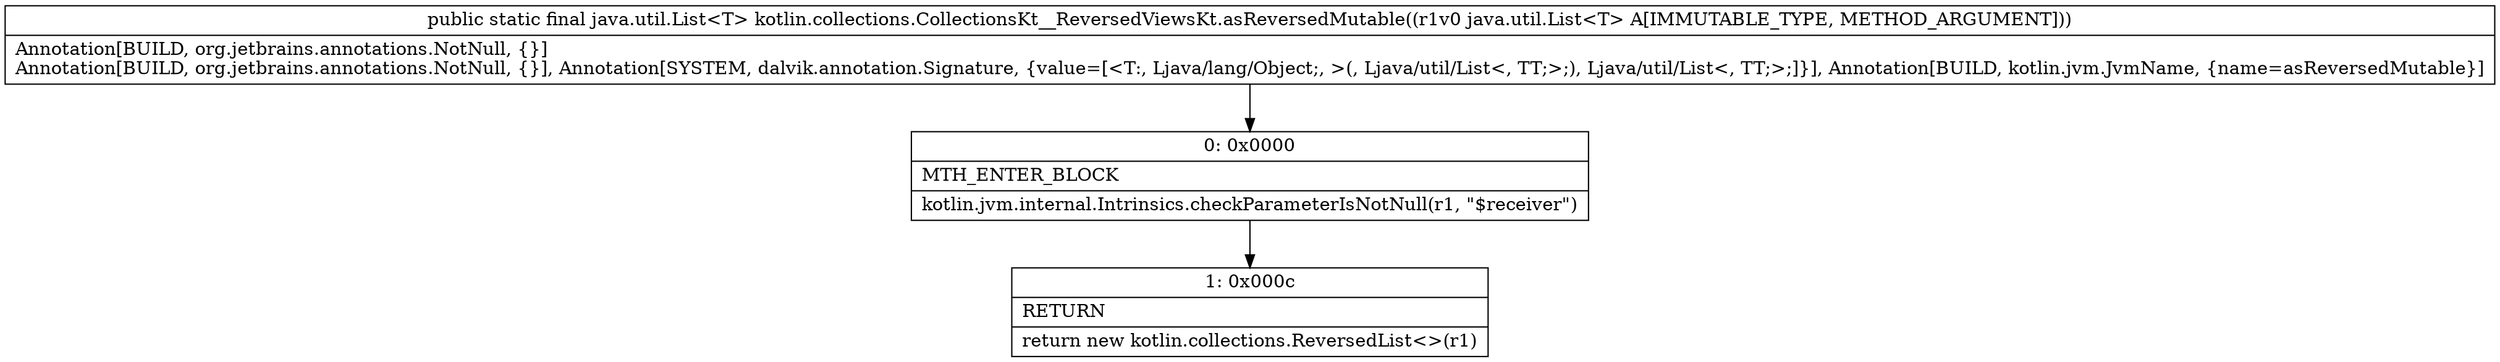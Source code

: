 digraph "CFG forkotlin.collections.CollectionsKt__ReversedViewsKt.asReversedMutable(Ljava\/util\/List;)Ljava\/util\/List;" {
Node_0 [shape=record,label="{0\:\ 0x0000|MTH_ENTER_BLOCK\l|kotlin.jvm.internal.Intrinsics.checkParameterIsNotNull(r1, \"$receiver\")\l}"];
Node_1 [shape=record,label="{1\:\ 0x000c|RETURN\l|return new kotlin.collections.ReversedList\<\>(r1)\l}"];
MethodNode[shape=record,label="{public static final java.util.List\<T\> kotlin.collections.CollectionsKt__ReversedViewsKt.asReversedMutable((r1v0 java.util.List\<T\> A[IMMUTABLE_TYPE, METHOD_ARGUMENT]))  | Annotation[BUILD, org.jetbrains.annotations.NotNull, \{\}]\lAnnotation[BUILD, org.jetbrains.annotations.NotNull, \{\}], Annotation[SYSTEM, dalvik.annotation.Signature, \{value=[\<T:, Ljava\/lang\/Object;, \>(, Ljava\/util\/List\<, TT;\>;), Ljava\/util\/List\<, TT;\>;]\}], Annotation[BUILD, kotlin.jvm.JvmName, \{name=asReversedMutable\}]\l}"];
MethodNode -> Node_0;
Node_0 -> Node_1;
}

